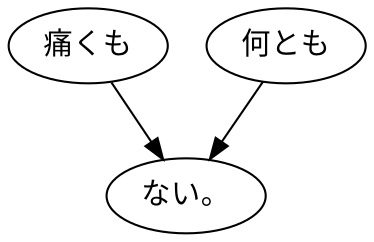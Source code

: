 digraph graph4553 {
	node0 [label="痛くも"];
	node1 [label="何とも"];
	node2 [label="ない。"];
	node0 -> node2;
	node1 -> node2;
}
